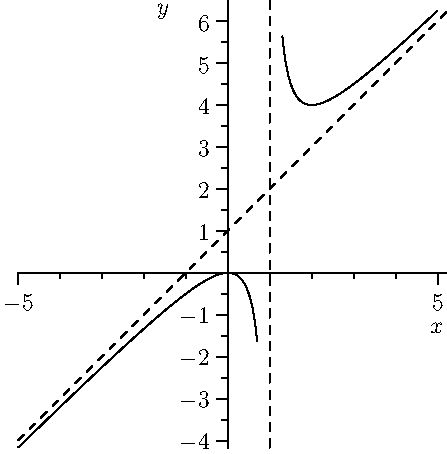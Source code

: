 // 2D
import graph;
import geometry;
size(8cm);

real x(real t) { return t; }
real y(real t) { return t**2/(t-1); }
void showpoint(real f(real x), real a) {
  draw((a,0) -- (a,f(a)) -- (0,f(a)),dashed);
}
void showpoint(real x(real t), real y(real t), real t) {
  draw((x(t),0)--(x(t),y(t))--(0,y(t)),dashed);
  dot((x(t),y(t)));
}
typedef real func (real);
func operator - (func f) {
  return new real(real x) { return - f(x); };
}

path p = graph(x,y,-5,0.7);
draw(p);
path p = graph(x,y,1.3,5);
draw(p);
draw(line(1,0,-1),dashed);
draw(line(1,-1,1),dashed);

xaxis("$x$",RightTicks(NoZero));
yaxis("$y$",LeftTicks(NoZero));
